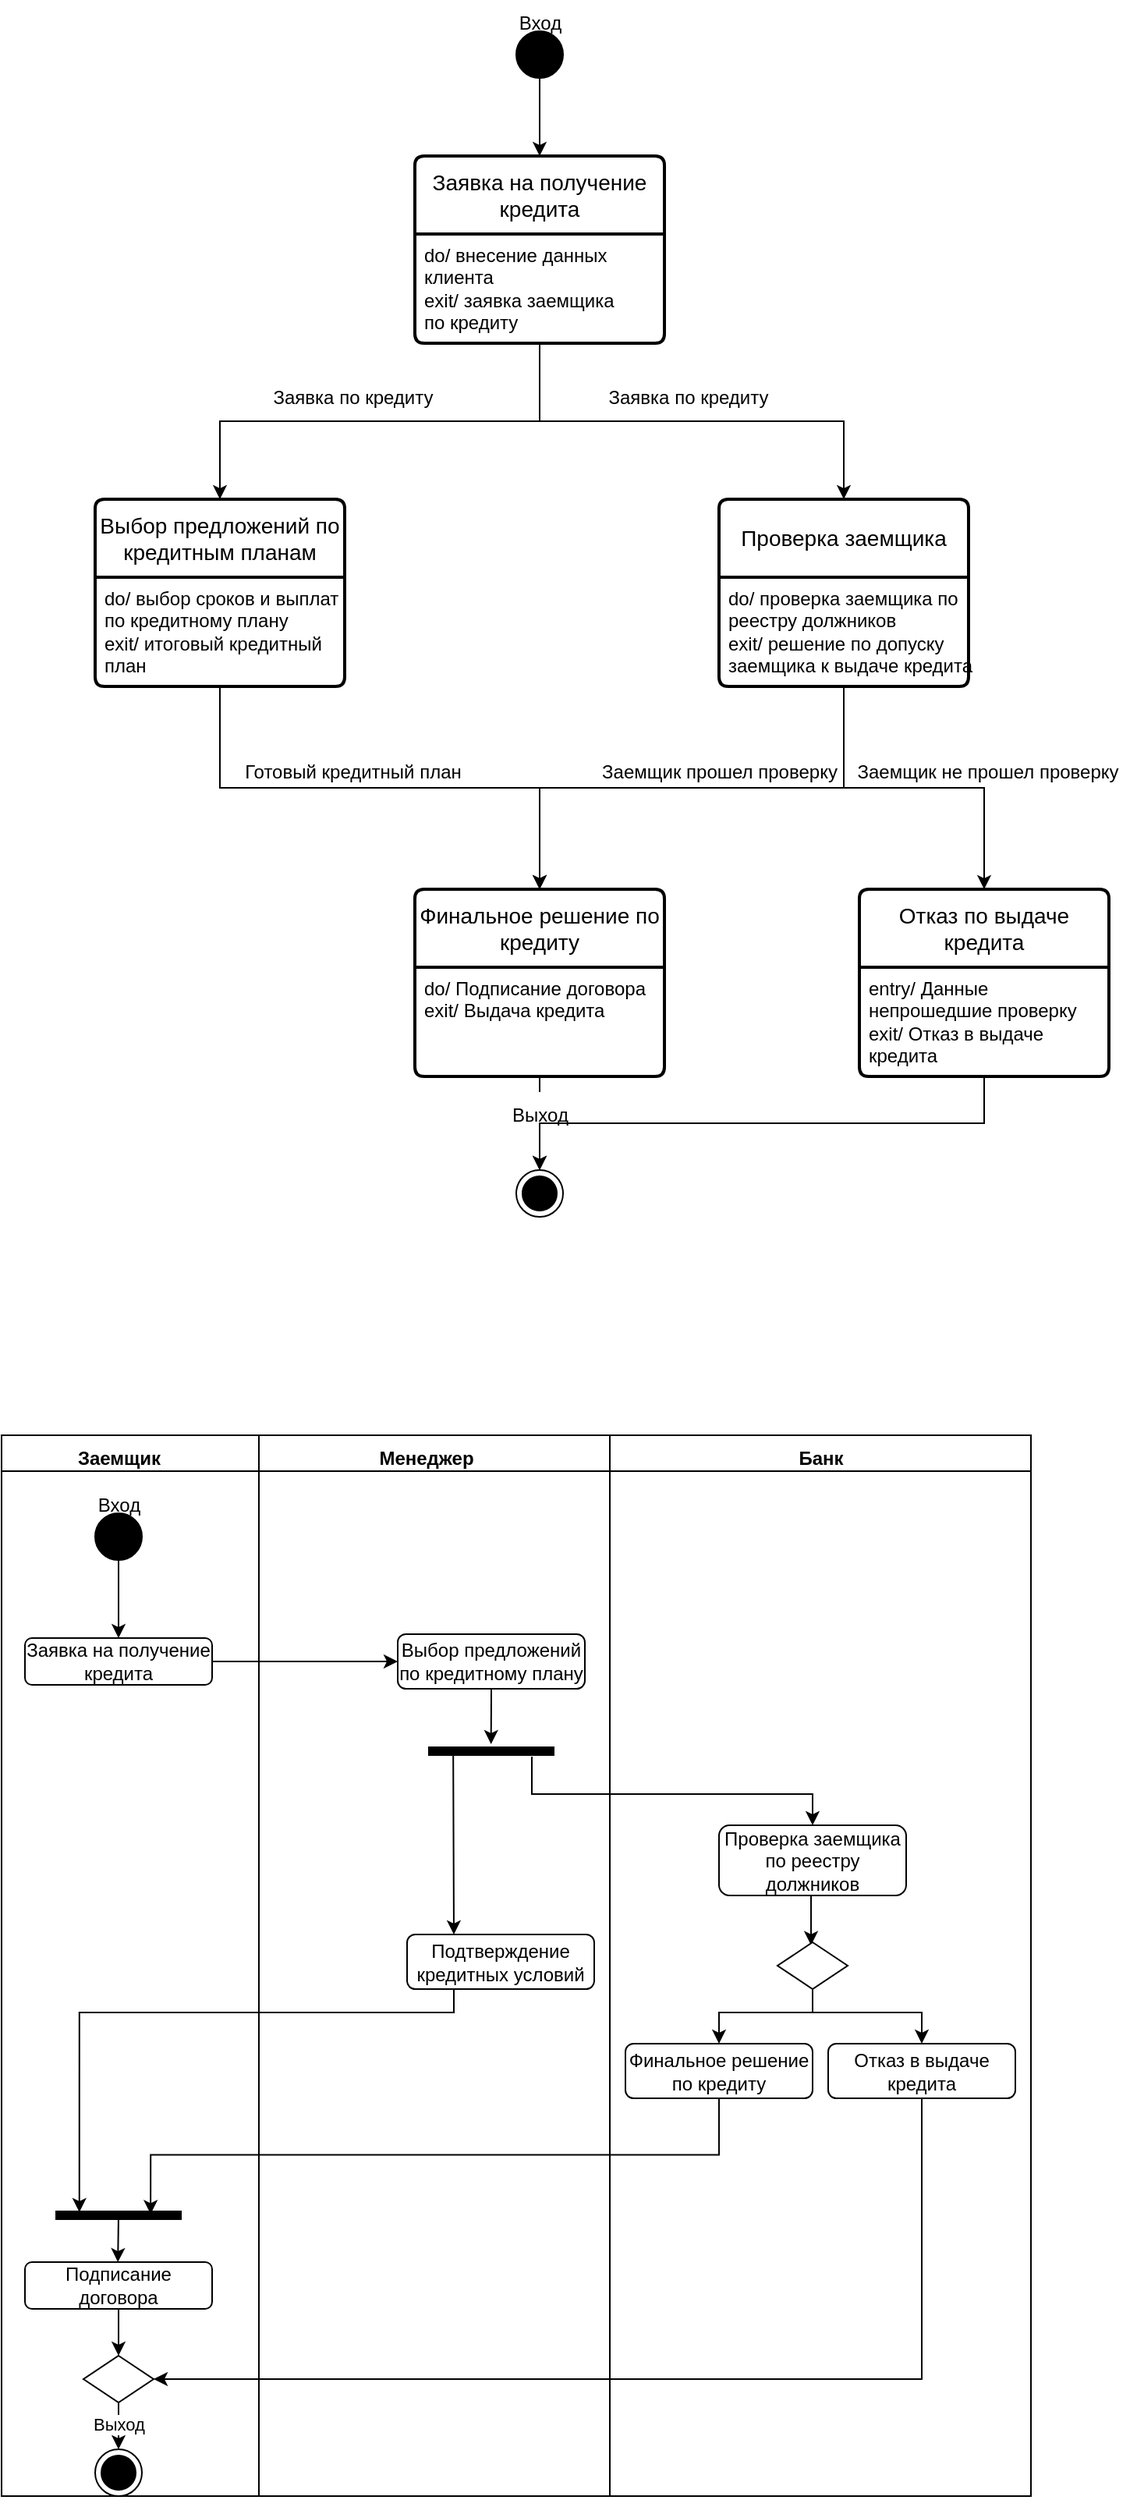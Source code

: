 <mxfile version="24.1.0" type="device">
  <diagram name="Страница — 1" id="2_xttF9rPfnjTYkG8hSy">
    <mxGraphModel dx="1105" dy="704" grid="1" gridSize="10" guides="1" tooltips="1" connect="1" arrows="1" fold="1" page="1" pageScale="1" pageWidth="827" pageHeight="1169" math="0" shadow="0">
      <root>
        <mxCell id="0" />
        <mxCell id="1" parent="0" />
        <mxCell id="PnlpgKL5RnprgMk8JDnv-23" style="edgeStyle=orthogonalEdgeStyle;rounded=0;orthogonalLoop=1;jettySize=auto;html=1;exitX=0.5;exitY=1;exitDx=0;exitDy=0;" parent="1" source="PnlpgKL5RnprgMk8JDnv-1" target="PnlpgKL5RnprgMk8JDnv-2" edge="1">
          <mxGeometry relative="1" as="geometry" />
        </mxCell>
        <mxCell id="PnlpgKL5RnprgMk8JDnv-1" value="" style="ellipse;fillColor=strokeColor;html=1;" parent="1" vertex="1">
          <mxGeometry x="430" y="20" width="30" height="30" as="geometry" />
        </mxCell>
        <mxCell id="PnlpgKL5RnprgMk8JDnv-2" value="Заявка на получение кредита" style="swimlane;childLayout=stackLayout;horizontal=1;startSize=50;horizontalStack=0;rounded=1;fontSize=14;fontStyle=0;strokeWidth=2;resizeParent=0;resizeLast=1;shadow=0;dashed=0;align=center;arcSize=4;whiteSpace=wrap;html=1;" parent="1" vertex="1">
          <mxGeometry x="365" y="100" width="160" height="120" as="geometry" />
        </mxCell>
        <mxCell id="PnlpgKL5RnprgMk8JDnv-3" value="do/ внесение данных &lt;br&gt;клиента&lt;br&gt;exit/ заявка заемщика &lt;br&gt;по кредиту" style="align=left;strokeColor=none;fillColor=none;spacingLeft=4;fontSize=12;verticalAlign=top;resizable=0;rotatable=0;part=1;html=1;" parent="PnlpgKL5RnprgMk8JDnv-2" vertex="1">
          <mxGeometry y="50" width="160" height="70" as="geometry" />
        </mxCell>
        <mxCell id="PnlpgKL5RnprgMk8JDnv-6" value="Выбор предложений по кредитным планам" style="swimlane;childLayout=stackLayout;horizontal=1;startSize=50;horizontalStack=0;rounded=1;fontSize=14;fontStyle=0;strokeWidth=2;resizeParent=0;resizeLast=1;shadow=0;dashed=0;align=center;arcSize=4;whiteSpace=wrap;html=1;" parent="1" vertex="1">
          <mxGeometry x="160" y="320" width="160" height="120" as="geometry" />
        </mxCell>
        <mxCell id="PnlpgKL5RnprgMk8JDnv-7" value="do/ выбор сроков и выплат&lt;br&gt;по кредитному плану&lt;br&gt;exit/ итоговый кредитный &lt;br&gt;план" style="align=left;strokeColor=none;fillColor=none;spacingLeft=4;fontSize=12;verticalAlign=top;resizable=0;rotatable=0;part=1;html=1;" parent="PnlpgKL5RnprgMk8JDnv-6" vertex="1">
          <mxGeometry y="50" width="160" height="70" as="geometry" />
        </mxCell>
        <mxCell id="PnlpgKL5RnprgMk8JDnv-8" value="Проверка заемщика" style="swimlane;childLayout=stackLayout;horizontal=1;startSize=50;horizontalStack=0;rounded=1;fontSize=14;fontStyle=0;strokeWidth=2;resizeParent=0;resizeLast=1;shadow=0;dashed=0;align=center;arcSize=4;whiteSpace=wrap;html=1;" parent="1" vertex="1">
          <mxGeometry x="560" y="320" width="160" height="120" as="geometry" />
        </mxCell>
        <mxCell id="PnlpgKL5RnprgMk8JDnv-9" value="do/ проверка заемщика по &lt;br&gt;реестру должников&lt;br&gt;exit/ решение по допуску&lt;br&gt;заемщика к выдаче&amp;nbsp;&lt;span style=&quot;background-color: initial;&quot;&gt;кредита&lt;/span&gt;" style="align=left;strokeColor=none;fillColor=none;spacingLeft=4;fontSize=12;verticalAlign=top;resizable=0;rotatable=0;part=1;html=1;" parent="PnlpgKL5RnprgMk8JDnv-8" vertex="1">
          <mxGeometry y="50" width="160" height="70" as="geometry" />
        </mxCell>
        <mxCell id="PnlpgKL5RnprgMk8JDnv-10" value="Финальное решение по кредиту" style="swimlane;childLayout=stackLayout;horizontal=1;startSize=50;horizontalStack=0;rounded=1;fontSize=14;fontStyle=0;strokeWidth=2;resizeParent=0;resizeLast=1;shadow=0;dashed=0;align=center;arcSize=4;whiteSpace=wrap;html=1;" parent="1" vertex="1">
          <mxGeometry x="365" y="570" width="160" height="120" as="geometry" />
        </mxCell>
        <mxCell id="PnlpgKL5RnprgMk8JDnv-11" value="do/ Подписание договора&lt;br&gt;exit/ Выдача кредита" style="align=left;strokeColor=none;fillColor=none;spacingLeft=4;fontSize=12;verticalAlign=top;resizable=0;rotatable=0;part=1;html=1;" parent="PnlpgKL5RnprgMk8JDnv-10" vertex="1">
          <mxGeometry y="50" width="160" height="70" as="geometry" />
        </mxCell>
        <mxCell id="PnlpgKL5RnprgMk8JDnv-14" value="" style="ellipse;html=1;shape=endState;fillColor=strokeColor;" parent="1" vertex="1">
          <mxGeometry x="430" y="750" width="30" height="30" as="geometry" />
        </mxCell>
        <mxCell id="PnlpgKL5RnprgMk8JDnv-16" style="edgeStyle=orthogonalEdgeStyle;rounded=0;orthogonalLoop=1;jettySize=auto;html=1;exitX=0.5;exitY=1;exitDx=0;exitDy=0;entryX=0.5;entryY=0;entryDx=0;entryDy=0;" parent="1" source="PnlpgKL5RnprgMk8JDnv-3" target="PnlpgKL5RnprgMk8JDnv-8" edge="1">
          <mxGeometry relative="1" as="geometry">
            <mxPoint x="445" y="330" as="targetPoint" />
          </mxGeometry>
        </mxCell>
        <mxCell id="PnlpgKL5RnprgMk8JDnv-18" style="edgeStyle=orthogonalEdgeStyle;rounded=0;orthogonalLoop=1;jettySize=auto;html=1;exitX=0.5;exitY=1;exitDx=0;exitDy=0;entryX=0.5;entryY=0;entryDx=0;entryDy=0;" parent="1" source="PnlpgKL5RnprgMk8JDnv-3" target="PnlpgKL5RnprgMk8JDnv-6" edge="1">
          <mxGeometry relative="1" as="geometry" />
        </mxCell>
        <mxCell id="PnlpgKL5RnprgMk8JDnv-21" style="edgeStyle=orthogonalEdgeStyle;rounded=0;orthogonalLoop=1;jettySize=auto;html=1;exitX=0.5;exitY=1;exitDx=0;exitDy=0;entryX=0.5;entryY=0;entryDx=0;entryDy=0;" parent="1" source="PnlpgKL5RnprgMk8JDnv-7" target="PnlpgKL5RnprgMk8JDnv-10" edge="1">
          <mxGeometry relative="1" as="geometry" />
        </mxCell>
        <mxCell id="PnlpgKL5RnprgMk8JDnv-22" style="edgeStyle=orthogonalEdgeStyle;rounded=0;orthogonalLoop=1;jettySize=auto;html=1;exitX=0.5;exitY=1;exitDx=0;exitDy=0;entryX=0.5;entryY=0;entryDx=0;entryDy=0;" parent="1" source="PnlpgKL5RnprgMk8JDnv-25" target="PnlpgKL5RnprgMk8JDnv-14" edge="1">
          <mxGeometry relative="1" as="geometry" />
        </mxCell>
        <mxCell id="PnlpgKL5RnprgMk8JDnv-24" value="Вход" style="text;html=1;align=center;verticalAlign=middle;resizable=0;points=[];autosize=1;strokeColor=none;fillColor=none;" parent="1" vertex="1">
          <mxGeometry x="420" width="50" height="30" as="geometry" />
        </mxCell>
        <mxCell id="PnlpgKL5RnprgMk8JDnv-26" value="Заявка по кредиту" style="text;html=1;align=center;verticalAlign=middle;resizable=0;points=[];autosize=1;strokeColor=none;fillColor=none;" parent="1" vertex="1">
          <mxGeometry x="475" y="240" width="130" height="30" as="geometry" />
        </mxCell>
        <mxCell id="PnlpgKL5RnprgMk8JDnv-27" value="Заявка по кредиту" style="text;html=1;align=center;verticalAlign=middle;resizable=0;points=[];autosize=1;strokeColor=none;fillColor=none;" parent="1" vertex="1">
          <mxGeometry x="260" y="240" width="130" height="30" as="geometry" />
        </mxCell>
        <mxCell id="PnlpgKL5RnprgMk8JDnv-28" value="" style="edgeStyle=orthogonalEdgeStyle;rounded=0;orthogonalLoop=1;jettySize=auto;html=1;exitX=0.5;exitY=1;exitDx=0;exitDy=0;entryX=0.5;entryY=0;entryDx=0;entryDy=0;endArrow=none;endFill=0;" parent="1" source="PnlpgKL5RnprgMk8JDnv-11" target="PnlpgKL5RnprgMk8JDnv-25" edge="1">
          <mxGeometry relative="1" as="geometry">
            <mxPoint x="445" y="690" as="sourcePoint" />
            <mxPoint x="445" y="750" as="targetPoint" />
          </mxGeometry>
        </mxCell>
        <mxCell id="PnlpgKL5RnprgMk8JDnv-25" value="Выход" style="text;html=1;align=center;verticalAlign=middle;resizable=0;points=[];autosize=1;strokeColor=none;fillColor=none;" parent="1" vertex="1">
          <mxGeometry x="415" y="700" width="60" height="30" as="geometry" />
        </mxCell>
        <mxCell id="PnlpgKL5RnprgMk8JDnv-31" value="Готовый кредитный план" style="text;html=1;align=center;verticalAlign=middle;resizable=0;points=[];autosize=1;strokeColor=none;fillColor=none;" parent="1" vertex="1">
          <mxGeometry x="245" y="480" width="160" height="30" as="geometry" />
        </mxCell>
        <mxCell id="PnlpgKL5RnprgMk8JDnv-33" value="" style="swimlane;whiteSpace=wrap;html=1;" parent="1" vertex="1">
          <mxGeometry x="100" y="920" width="660" height="680" as="geometry">
            <mxRectangle x="160" y="900" width="50" height="40" as="alternateBounds" />
          </mxGeometry>
        </mxCell>
        <mxCell id="fuYQNkAWLuT5a-23ygKj-8" style="edgeStyle=orthogonalEdgeStyle;rounded=0;orthogonalLoop=1;jettySize=auto;html=1;exitX=0.5;exitY=1;exitDx=0;exitDy=0;entryX=0.5;entryY=0;entryDx=0;entryDy=0;" edge="1" parent="PnlpgKL5RnprgMk8JDnv-33" source="fuYQNkAWLuT5a-23ygKj-6" target="PnlpgKL5RnprgMk8JDnv-72">
          <mxGeometry relative="1" as="geometry" />
        </mxCell>
        <mxCell id="fuYQNkAWLuT5a-23ygKj-10" value="Выход" style="edgeLabel;html=1;align=center;verticalAlign=middle;resizable=0;points=[];" vertex="1" connectable="0" parent="fuYQNkAWLuT5a-23ygKj-8">
          <mxGeometry x="-0.077" relative="1" as="geometry">
            <mxPoint as="offset" />
          </mxGeometry>
        </mxCell>
        <mxCell id="PnlpgKL5RnprgMk8JDnv-36" value="&lt;b&gt;Заемщик&lt;/b&gt;" style="text;html=1;align=center;verticalAlign=middle;resizable=0;points=[];autosize=1;strokeColor=none;fillColor=none;" parent="PnlpgKL5RnprgMk8JDnv-33" vertex="1">
          <mxGeometry x="35" width="80" height="30" as="geometry" />
        </mxCell>
        <mxCell id="PnlpgKL5RnprgMk8JDnv-37" value="&lt;b&gt;Банк&lt;/b&gt;" style="text;html=1;align=center;verticalAlign=middle;resizable=0;points=[];autosize=1;strokeColor=none;fillColor=none;" parent="PnlpgKL5RnprgMk8JDnv-33" vertex="1">
          <mxGeometry x="500" width="50" height="30" as="geometry" />
        </mxCell>
        <mxCell id="PnlpgKL5RnprgMk8JDnv-40" style="edgeStyle=orthogonalEdgeStyle;rounded=0;orthogonalLoop=1;jettySize=auto;html=1;exitX=0.5;exitY=1;exitDx=0;exitDy=0;" parent="PnlpgKL5RnprgMk8JDnv-33" source="PnlpgKL5RnprgMk8JDnv-41" edge="1">
          <mxGeometry relative="1" as="geometry">
            <mxPoint x="75" y="130" as="targetPoint" />
          </mxGeometry>
        </mxCell>
        <mxCell id="PnlpgKL5RnprgMk8JDnv-41" value="" style="ellipse;fillColor=strokeColor;html=1;" parent="PnlpgKL5RnprgMk8JDnv-33" vertex="1">
          <mxGeometry x="60" y="50" width="30" height="30" as="geometry" />
        </mxCell>
        <mxCell id="PnlpgKL5RnprgMk8JDnv-42" value="Вход" style="text;html=1;align=center;verticalAlign=middle;resizable=0;points=[];autosize=1;strokeColor=none;fillColor=none;" parent="PnlpgKL5RnprgMk8JDnv-33" vertex="1">
          <mxGeometry x="50" y="30" width="50" height="30" as="geometry" />
        </mxCell>
        <mxCell id="PnlpgKL5RnprgMk8JDnv-45" style="edgeStyle=orthogonalEdgeStyle;rounded=0;orthogonalLoop=1;jettySize=auto;html=1;exitX=1;exitY=0.5;exitDx=0;exitDy=0;entryX=0;entryY=0.5;entryDx=0;entryDy=0;" parent="PnlpgKL5RnprgMk8JDnv-33" source="PnlpgKL5RnprgMk8JDnv-43" target="PnlpgKL5RnprgMk8JDnv-44" edge="1">
          <mxGeometry relative="1" as="geometry" />
        </mxCell>
        <mxCell id="PnlpgKL5RnprgMk8JDnv-43" value="Заявка на получение кредита" style="rounded=1;whiteSpace=wrap;html=1;" parent="PnlpgKL5RnprgMk8JDnv-33" vertex="1">
          <mxGeometry x="15" y="130" width="120" height="30" as="geometry" />
        </mxCell>
        <mxCell id="PnlpgKL5RnprgMk8JDnv-51" style="edgeStyle=orthogonalEdgeStyle;rounded=0;orthogonalLoop=1;jettySize=auto;html=1;exitX=0.5;exitY=1;exitDx=0;exitDy=0;entryX=-0.406;entryY=0.502;entryDx=0;entryDy=0;entryPerimeter=0;" parent="PnlpgKL5RnprgMk8JDnv-33" source="PnlpgKL5RnprgMk8JDnv-44" target="PnlpgKL5RnprgMk8JDnv-49" edge="1">
          <mxGeometry relative="1" as="geometry">
            <mxPoint x="314" y="220" as="targetPoint" />
          </mxGeometry>
        </mxCell>
        <mxCell id="PnlpgKL5RnprgMk8JDnv-44" value="Выбор предложений по кредитному плану" style="rounded=1;whiteSpace=wrap;html=1;" parent="PnlpgKL5RnprgMk8JDnv-33" vertex="1">
          <mxGeometry x="254" y="127.5" width="120" height="35" as="geometry" />
        </mxCell>
        <mxCell id="PnlpgKL5RnprgMk8JDnv-49" value="" style="html=1;points=[];perimeter=orthogonalPerimeter;fillColor=strokeColor;rotation=90;" parent="PnlpgKL5RnprgMk8JDnv-33" vertex="1">
          <mxGeometry x="311.5" y="162.5" width="5" height="80" as="geometry" />
        </mxCell>
        <mxCell id="PnlpgKL5RnprgMk8JDnv-52" value="Проверка заемщика по реестру должников" style="rounded=1;whiteSpace=wrap;html=1;" parent="PnlpgKL5RnprgMk8JDnv-33" vertex="1">
          <mxGeometry x="460" y="250" width="120" height="45" as="geometry" />
        </mxCell>
        <mxCell id="fuYQNkAWLuT5a-23ygKj-12" style="edgeStyle=orthogonalEdgeStyle;rounded=0;orthogonalLoop=1;jettySize=auto;html=1;exitX=0.5;exitY=1;exitDx=0;exitDy=0;entryX=1;entryY=0.5;entryDx=0;entryDy=0;" edge="1" parent="PnlpgKL5RnprgMk8JDnv-33" source="PnlpgKL5RnprgMk8JDnv-53" target="fuYQNkAWLuT5a-23ygKj-6">
          <mxGeometry relative="1" as="geometry" />
        </mxCell>
        <mxCell id="PnlpgKL5RnprgMk8JDnv-53" value="Отказ в выдаче кредита" style="rounded=1;whiteSpace=wrap;html=1;" parent="PnlpgKL5RnprgMk8JDnv-33" vertex="1">
          <mxGeometry x="530" y="390" width="120" height="35" as="geometry" />
        </mxCell>
        <mxCell id="PnlpgKL5RnprgMk8JDnv-54" style="edgeStyle=orthogonalEdgeStyle;rounded=0;orthogonalLoop=1;jettySize=auto;html=1;entryX=0.5;entryY=0;entryDx=0;entryDy=0;" parent="PnlpgKL5RnprgMk8JDnv-33" target="PnlpgKL5RnprgMk8JDnv-52" edge="1">
          <mxGeometry relative="1" as="geometry">
            <mxPoint x="340" y="280" as="targetPoint" />
            <mxPoint x="340" y="206" as="sourcePoint" />
            <Array as="points">
              <mxPoint x="340" y="206" />
              <mxPoint x="340" y="230" />
              <mxPoint x="555" y="230" />
            </Array>
          </mxGeometry>
        </mxCell>
        <mxCell id="PnlpgKL5RnprgMk8JDnv-75" style="edgeStyle=orthogonalEdgeStyle;rounded=0;orthogonalLoop=1;jettySize=auto;html=1;exitX=0.5;exitY=1;exitDx=0;exitDy=0;entryX=0.5;entryY=0;entryDx=0;entryDy=0;endArrow=classic;endFill=1;" parent="PnlpgKL5RnprgMk8JDnv-33" source="PnlpgKL5RnprgMk8JDnv-58" target="fuYQNkAWLuT5a-23ygKj-6" edge="1">
          <mxGeometry relative="1" as="geometry">
            <mxPoint x="75" y="580" as="targetPoint" />
          </mxGeometry>
        </mxCell>
        <mxCell id="PnlpgKL5RnprgMk8JDnv-58" value="Подписание договора" style="rounded=1;whiteSpace=wrap;html=1;" parent="PnlpgKL5RnprgMk8JDnv-33" vertex="1">
          <mxGeometry x="15" y="530" width="120" height="30" as="geometry" />
        </mxCell>
        <mxCell id="PnlpgKL5RnprgMk8JDnv-60" value="Подтверждение кредитных условий" style="rounded=1;whiteSpace=wrap;html=1;" parent="PnlpgKL5RnprgMk8JDnv-33" vertex="1">
          <mxGeometry x="260" y="320" width="120" height="35" as="geometry" />
        </mxCell>
        <mxCell id="PnlpgKL5RnprgMk8JDnv-61" style="edgeStyle=orthogonalEdgeStyle;rounded=0;orthogonalLoop=1;jettySize=auto;html=1;exitX=1.067;exitY=0.805;exitDx=0;exitDy=0;entryX=0.25;entryY=0;entryDx=0;entryDy=0;exitPerimeter=0;" parent="PnlpgKL5RnprgMk8JDnv-33" source="PnlpgKL5RnprgMk8JDnv-49" target="PnlpgKL5RnprgMk8JDnv-60" edge="1">
          <mxGeometry relative="1" as="geometry">
            <mxPoint x="300" y="242.5" as="targetPoint" />
            <mxPoint x="300" y="207.5" as="sourcePoint" />
            <Array as="points">
              <mxPoint x="290" y="208" />
              <mxPoint x="290" y="208" />
            </Array>
          </mxGeometry>
        </mxCell>
        <mxCell id="PnlpgKL5RnprgMk8JDnv-62" value="" style="html=1;points=[];perimeter=orthogonalPerimeter;fillColor=strokeColor;rotation=90;" parent="PnlpgKL5RnprgMk8JDnv-33" vertex="1">
          <mxGeometry x="72.5" y="460" width="5" height="80" as="geometry" />
        </mxCell>
        <mxCell id="PnlpgKL5RnprgMk8JDnv-63" style="edgeStyle=orthogonalEdgeStyle;rounded=0;orthogonalLoop=1;jettySize=auto;html=1;exitX=0.25;exitY=1;exitDx=0;exitDy=0;entryX=0.097;entryY=0.814;entryDx=0;entryDy=0;entryPerimeter=0;" parent="PnlpgKL5RnprgMk8JDnv-33" source="PnlpgKL5RnprgMk8JDnv-60" target="PnlpgKL5RnprgMk8JDnv-62" edge="1">
          <mxGeometry relative="1" as="geometry">
            <Array as="points">
              <mxPoint x="290" y="370" />
              <mxPoint x="50" y="370" />
            </Array>
          </mxGeometry>
        </mxCell>
        <mxCell id="PnlpgKL5RnprgMk8JDnv-65" style="edgeStyle=orthogonalEdgeStyle;rounded=0;orthogonalLoop=1;jettySize=auto;html=1;entryX=-0.406;entryY=0.502;entryDx=0;entryDy=0;entryPerimeter=0;" parent="PnlpgKL5RnprgMk8JDnv-33" edge="1">
          <mxGeometry relative="1" as="geometry">
            <mxPoint x="74.58" y="530" as="targetPoint" />
            <mxPoint x="75" y="500" as="sourcePoint" />
          </mxGeometry>
        </mxCell>
        <mxCell id="PnlpgKL5RnprgMk8JDnv-72" value="" style="ellipse;html=1;shape=endState;fillColor=strokeColor;" parent="PnlpgKL5RnprgMk8JDnv-33" vertex="1">
          <mxGeometry x="60" y="650" width="30" height="30" as="geometry" />
        </mxCell>
        <mxCell id="PnlpgKL5RnprgMk8JDnv-35" value="" style="endArrow=none;html=1;rounded=0;entryX=0.75;entryY=0;entryDx=0;entryDy=0;" parent="PnlpgKL5RnprgMk8JDnv-33" edge="1">
          <mxGeometry width="50" height="50" relative="1" as="geometry">
            <mxPoint x="390" y="680" as="sourcePoint" />
            <mxPoint x="390" as="targetPoint" />
          </mxGeometry>
        </mxCell>
        <mxCell id="uJxD2sSpBiyoJ9LDhe9o-10" value="Финальное решение по кредиту" style="rounded=1;whiteSpace=wrap;html=1;" parent="PnlpgKL5RnprgMk8JDnv-33" vertex="1">
          <mxGeometry x="400" y="390" width="120" height="35" as="geometry" />
        </mxCell>
        <mxCell id="uJxD2sSpBiyoJ9LDhe9o-13" value="&lt;b&gt;Менеджер&lt;/b&gt;" style="text;html=1;align=center;verticalAlign=middle;resizable=0;points=[];autosize=1;strokeColor=none;fillColor=none;" parent="PnlpgKL5RnprgMk8JDnv-33" vertex="1">
          <mxGeometry x="231.5" width="80" height="30" as="geometry" />
        </mxCell>
        <mxCell id="uJxD2sSpBiyoJ9LDhe9o-15" style="edgeStyle=orthogonalEdgeStyle;rounded=0;orthogonalLoop=1;jettySize=auto;html=1;exitX=0.5;exitY=1;exitDx=0;exitDy=0;entryX=0.34;entryY=0.243;entryDx=0;entryDy=0;entryPerimeter=0;" parent="PnlpgKL5RnprgMk8JDnv-33" source="uJxD2sSpBiyoJ9LDhe9o-10" target="PnlpgKL5RnprgMk8JDnv-62" edge="1">
          <mxGeometry relative="1" as="geometry" />
        </mxCell>
        <mxCell id="uJxD2sSpBiyoJ9LDhe9o-18" style="edgeStyle=orthogonalEdgeStyle;rounded=0;orthogonalLoop=1;jettySize=auto;html=1;exitX=0.5;exitY=1;exitDx=0;exitDy=0;entryX=-0.133;entryY=0.481;entryDx=0;entryDy=0;entryPerimeter=0;" parent="PnlpgKL5RnprgMk8JDnv-33" source="PnlpgKL5RnprgMk8JDnv-52" edge="1">
          <mxGeometry relative="1" as="geometry">
            <mxPoint x="519.02" y="326.835" as="targetPoint" />
          </mxGeometry>
        </mxCell>
        <mxCell id="fuYQNkAWLuT5a-23ygKj-4" style="edgeStyle=orthogonalEdgeStyle;rounded=0;orthogonalLoop=1;jettySize=auto;html=1;exitX=0.5;exitY=1;exitDx=0;exitDy=0;entryX=0.5;entryY=0;entryDx=0;entryDy=0;" edge="1" parent="PnlpgKL5RnprgMk8JDnv-33" source="fuYQNkAWLuT5a-23ygKj-2" target="uJxD2sSpBiyoJ9LDhe9o-10">
          <mxGeometry relative="1" as="geometry">
            <Array as="points">
              <mxPoint x="520" y="370" />
              <mxPoint x="460" y="370" />
            </Array>
          </mxGeometry>
        </mxCell>
        <mxCell id="fuYQNkAWLuT5a-23ygKj-5" style="edgeStyle=orthogonalEdgeStyle;rounded=0;orthogonalLoop=1;jettySize=auto;html=1;exitX=0.5;exitY=1;exitDx=0;exitDy=0;entryX=0.5;entryY=0;entryDx=0;entryDy=0;" edge="1" parent="PnlpgKL5RnprgMk8JDnv-33" source="fuYQNkAWLuT5a-23ygKj-2" target="PnlpgKL5RnprgMk8JDnv-53">
          <mxGeometry relative="1" as="geometry">
            <Array as="points">
              <mxPoint x="520" y="370" />
              <mxPoint x="590" y="370" />
            </Array>
          </mxGeometry>
        </mxCell>
        <mxCell id="fuYQNkAWLuT5a-23ygKj-2" value="" style="rhombus;" vertex="1" parent="PnlpgKL5RnprgMk8JDnv-33">
          <mxGeometry x="497.5" y="325" width="45" height="30" as="geometry" />
        </mxCell>
        <mxCell id="fuYQNkAWLuT5a-23ygKj-6" value="" style="rhombus;" vertex="1" parent="PnlpgKL5RnprgMk8JDnv-33">
          <mxGeometry x="52.5" y="590" width="45" height="30" as="geometry" />
        </mxCell>
        <mxCell id="PnlpgKL5RnprgMk8JDnv-34" value="" style="endArrow=none;html=1;rounded=0;entryX=0.25;entryY=0;entryDx=0;entryDy=0;exitX=0.25;exitY=1;exitDx=0;exitDy=0;" parent="1" source="PnlpgKL5RnprgMk8JDnv-33" target="PnlpgKL5RnprgMk8JDnv-33" edge="1">
          <mxGeometry width="50" height="50" relative="1" as="geometry">
            <mxPoint x="290" y="1230" as="sourcePoint" />
            <mxPoint x="340" y="1180" as="targetPoint" />
            <Array as="points" />
          </mxGeometry>
        </mxCell>
        <mxCell id="uJxD2sSpBiyoJ9LDhe9o-2" value="Отказ по выдаче кредита" style="swimlane;childLayout=stackLayout;horizontal=1;startSize=50;horizontalStack=0;rounded=1;fontSize=14;fontStyle=0;strokeWidth=2;resizeParent=0;resizeLast=1;shadow=0;dashed=0;align=center;arcSize=4;whiteSpace=wrap;html=1;" parent="1" vertex="1">
          <mxGeometry x="650" y="570" width="160" height="120" as="geometry" />
        </mxCell>
        <mxCell id="uJxD2sSpBiyoJ9LDhe9o-3" value="entry/ Данные&amp;nbsp;&lt;div&gt;непрошедшие проверку&lt;br&gt;exit/ Отказ в выдаче&amp;nbsp;&lt;/div&gt;&lt;div&gt;кредита&lt;/div&gt;" style="align=left;strokeColor=none;fillColor=none;spacingLeft=4;fontSize=12;verticalAlign=top;resizable=0;rotatable=0;part=1;html=1;" parent="uJxD2sSpBiyoJ9LDhe9o-2" vertex="1">
          <mxGeometry y="50" width="160" height="70" as="geometry" />
        </mxCell>
        <mxCell id="uJxD2sSpBiyoJ9LDhe9o-4" style="edgeStyle=orthogonalEdgeStyle;rounded=0;orthogonalLoop=1;jettySize=auto;html=1;exitX=0.5;exitY=1;exitDx=0;exitDy=0;entryX=0.5;entryY=0;entryDx=0;entryDy=0;" parent="1" source="PnlpgKL5RnprgMk8JDnv-9" target="PnlpgKL5RnprgMk8JDnv-10" edge="1">
          <mxGeometry relative="1" as="geometry" />
        </mxCell>
        <mxCell id="uJxD2sSpBiyoJ9LDhe9o-6" style="edgeStyle=orthogonalEdgeStyle;rounded=0;orthogonalLoop=1;jettySize=auto;html=1;exitX=0.5;exitY=1;exitDx=0;exitDy=0;entryX=0.5;entryY=0;entryDx=0;entryDy=0;" parent="1" source="PnlpgKL5RnprgMk8JDnv-9" target="uJxD2sSpBiyoJ9LDhe9o-2" edge="1">
          <mxGeometry relative="1" as="geometry" />
        </mxCell>
        <mxCell id="uJxD2sSpBiyoJ9LDhe9o-7" value="Заемщик прошел проверку" style="text;html=1;align=center;verticalAlign=middle;resizable=0;points=[];autosize=1;strokeColor=none;fillColor=none;" parent="1" vertex="1">
          <mxGeometry x="475" y="480" width="170" height="30" as="geometry" />
        </mxCell>
        <mxCell id="uJxD2sSpBiyoJ9LDhe9o-8" value="Заемщик не прошел проверку" style="text;html=1;align=center;verticalAlign=middle;resizable=0;points=[];autosize=1;strokeColor=none;fillColor=none;" parent="1" vertex="1">
          <mxGeometry x="637" y="480" width="190" height="30" as="geometry" />
        </mxCell>
        <mxCell id="uJxD2sSpBiyoJ9LDhe9o-9" style="edgeStyle=orthogonalEdgeStyle;rounded=0;orthogonalLoop=1;jettySize=auto;html=1;exitX=0.5;exitY=1;exitDx=0;exitDy=0;entryX=0.5;entryY=0;entryDx=0;entryDy=0;" parent="1" source="uJxD2sSpBiyoJ9LDhe9o-3" target="PnlpgKL5RnprgMk8JDnv-14" edge="1">
          <mxGeometry relative="1" as="geometry">
            <Array as="points">
              <mxPoint x="730" y="720" />
              <mxPoint x="445" y="720" />
            </Array>
          </mxGeometry>
        </mxCell>
      </root>
    </mxGraphModel>
  </diagram>
</mxfile>
